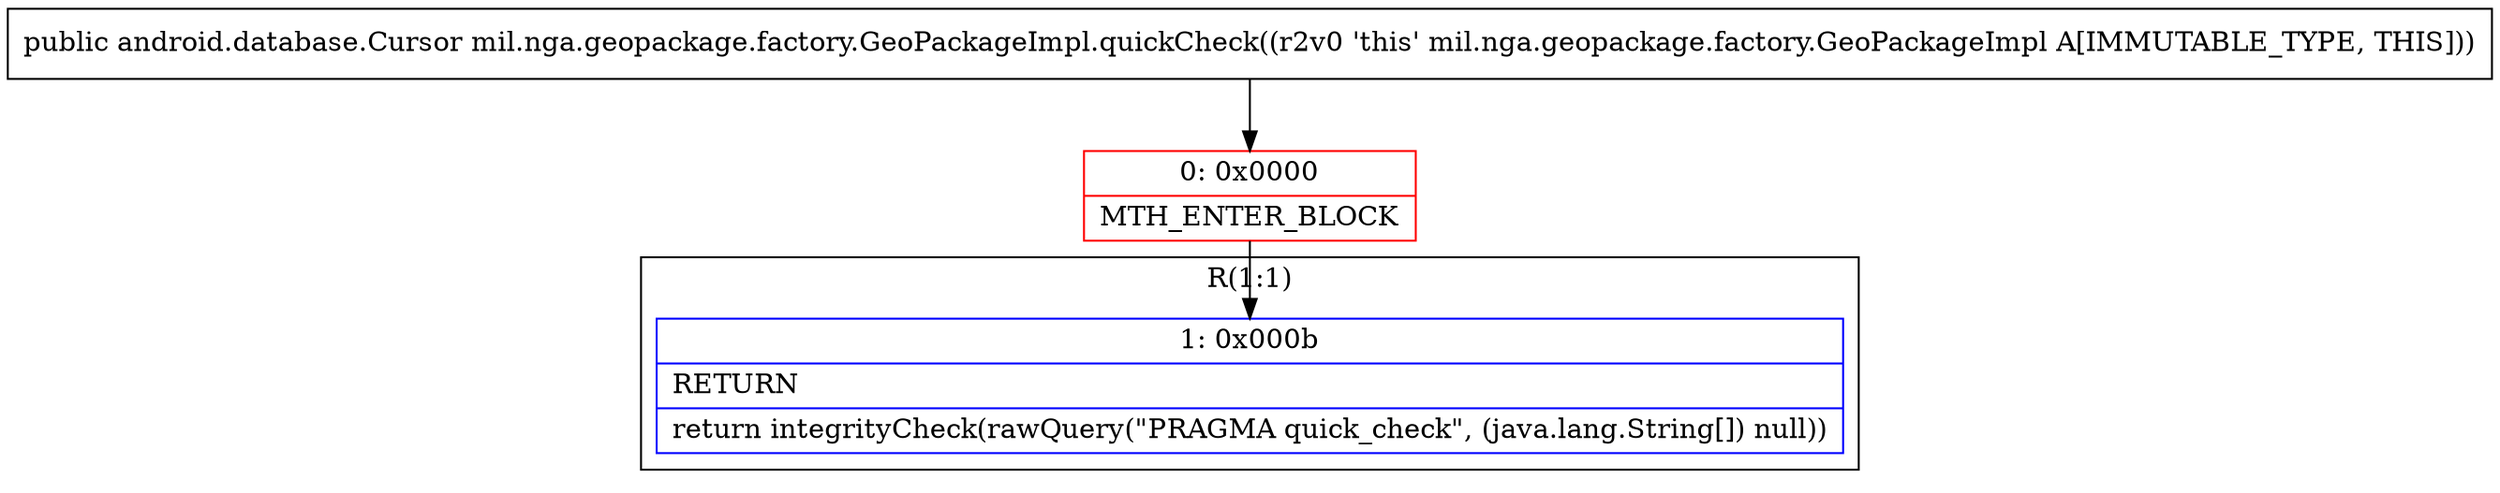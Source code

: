 digraph "CFG formil.nga.geopackage.factory.GeoPackageImpl.quickCheck()Landroid\/database\/Cursor;" {
subgraph cluster_Region_358763788 {
label = "R(1:1)";
node [shape=record,color=blue];
Node_1 [shape=record,label="{1\:\ 0x000b|RETURN\l|return integrityCheck(rawQuery(\"PRAGMA quick_check\", (java.lang.String[]) null))\l}"];
}
Node_0 [shape=record,color=red,label="{0\:\ 0x0000|MTH_ENTER_BLOCK\l}"];
MethodNode[shape=record,label="{public android.database.Cursor mil.nga.geopackage.factory.GeoPackageImpl.quickCheck((r2v0 'this' mil.nga.geopackage.factory.GeoPackageImpl A[IMMUTABLE_TYPE, THIS])) }"];
MethodNode -> Node_0;
Node_0 -> Node_1;
}

